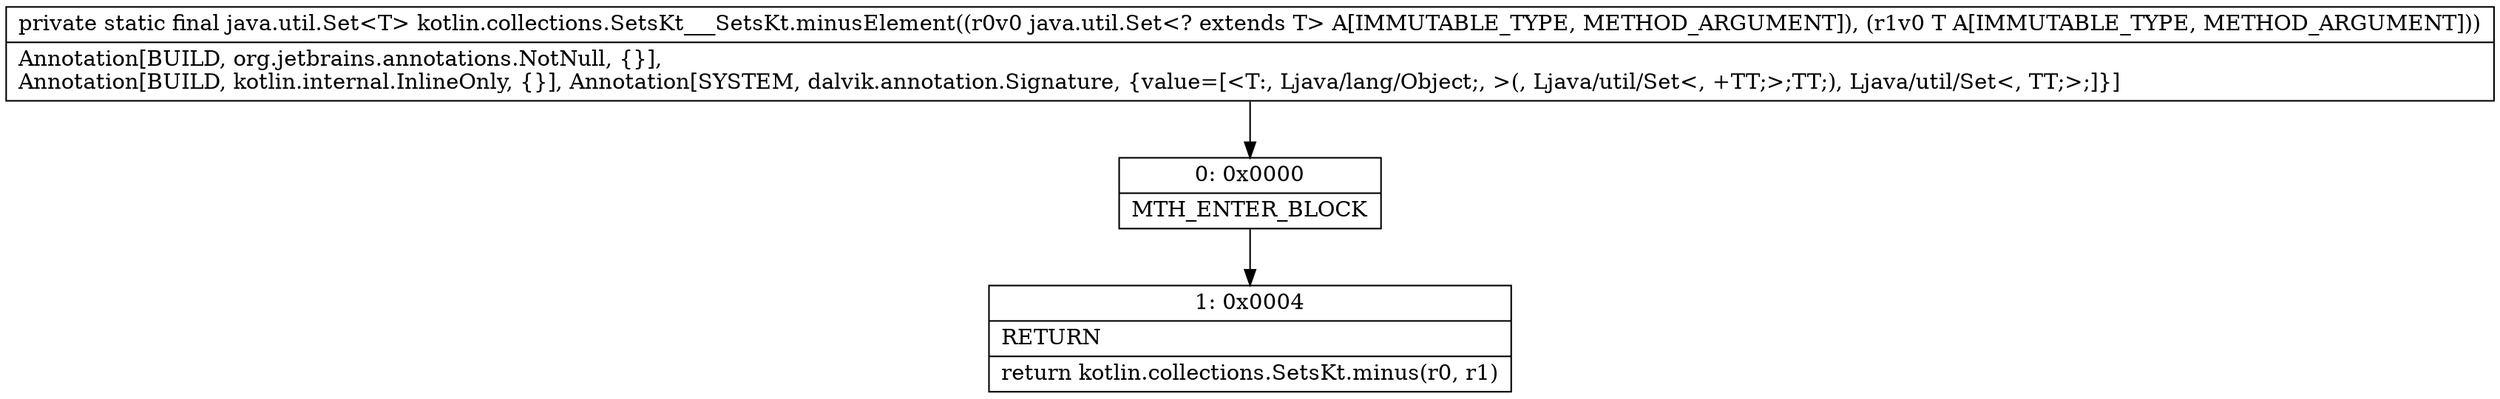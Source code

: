 digraph "CFG forkotlin.collections.SetsKt___SetsKt.minusElement(Ljava\/util\/Set;Ljava\/lang\/Object;)Ljava\/util\/Set;" {
Node_0 [shape=record,label="{0\:\ 0x0000|MTH_ENTER_BLOCK\l}"];
Node_1 [shape=record,label="{1\:\ 0x0004|RETURN\l|return kotlin.collections.SetsKt.minus(r0, r1)\l}"];
MethodNode[shape=record,label="{private static final java.util.Set\<T\> kotlin.collections.SetsKt___SetsKt.minusElement((r0v0 java.util.Set\<? extends T\> A[IMMUTABLE_TYPE, METHOD_ARGUMENT]), (r1v0 T A[IMMUTABLE_TYPE, METHOD_ARGUMENT]))  | Annotation[BUILD, org.jetbrains.annotations.NotNull, \{\}], \lAnnotation[BUILD, kotlin.internal.InlineOnly, \{\}], Annotation[SYSTEM, dalvik.annotation.Signature, \{value=[\<T:, Ljava\/lang\/Object;, \>(, Ljava\/util\/Set\<, +TT;\>;TT;), Ljava\/util\/Set\<, TT;\>;]\}]\l}"];
MethodNode -> Node_0;
Node_0 -> Node_1;
}

